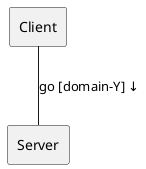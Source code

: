 @startuml
' This is a PlantUML comment
' this style of diagram is not yet supported by IG Build, so you must manually extract 
' and put the PNG into the image folder and check it in.
agent "Client" as Client
agent "Server" as Server
Client -- Server : "go [domain-Y] ↓"
@enduml
